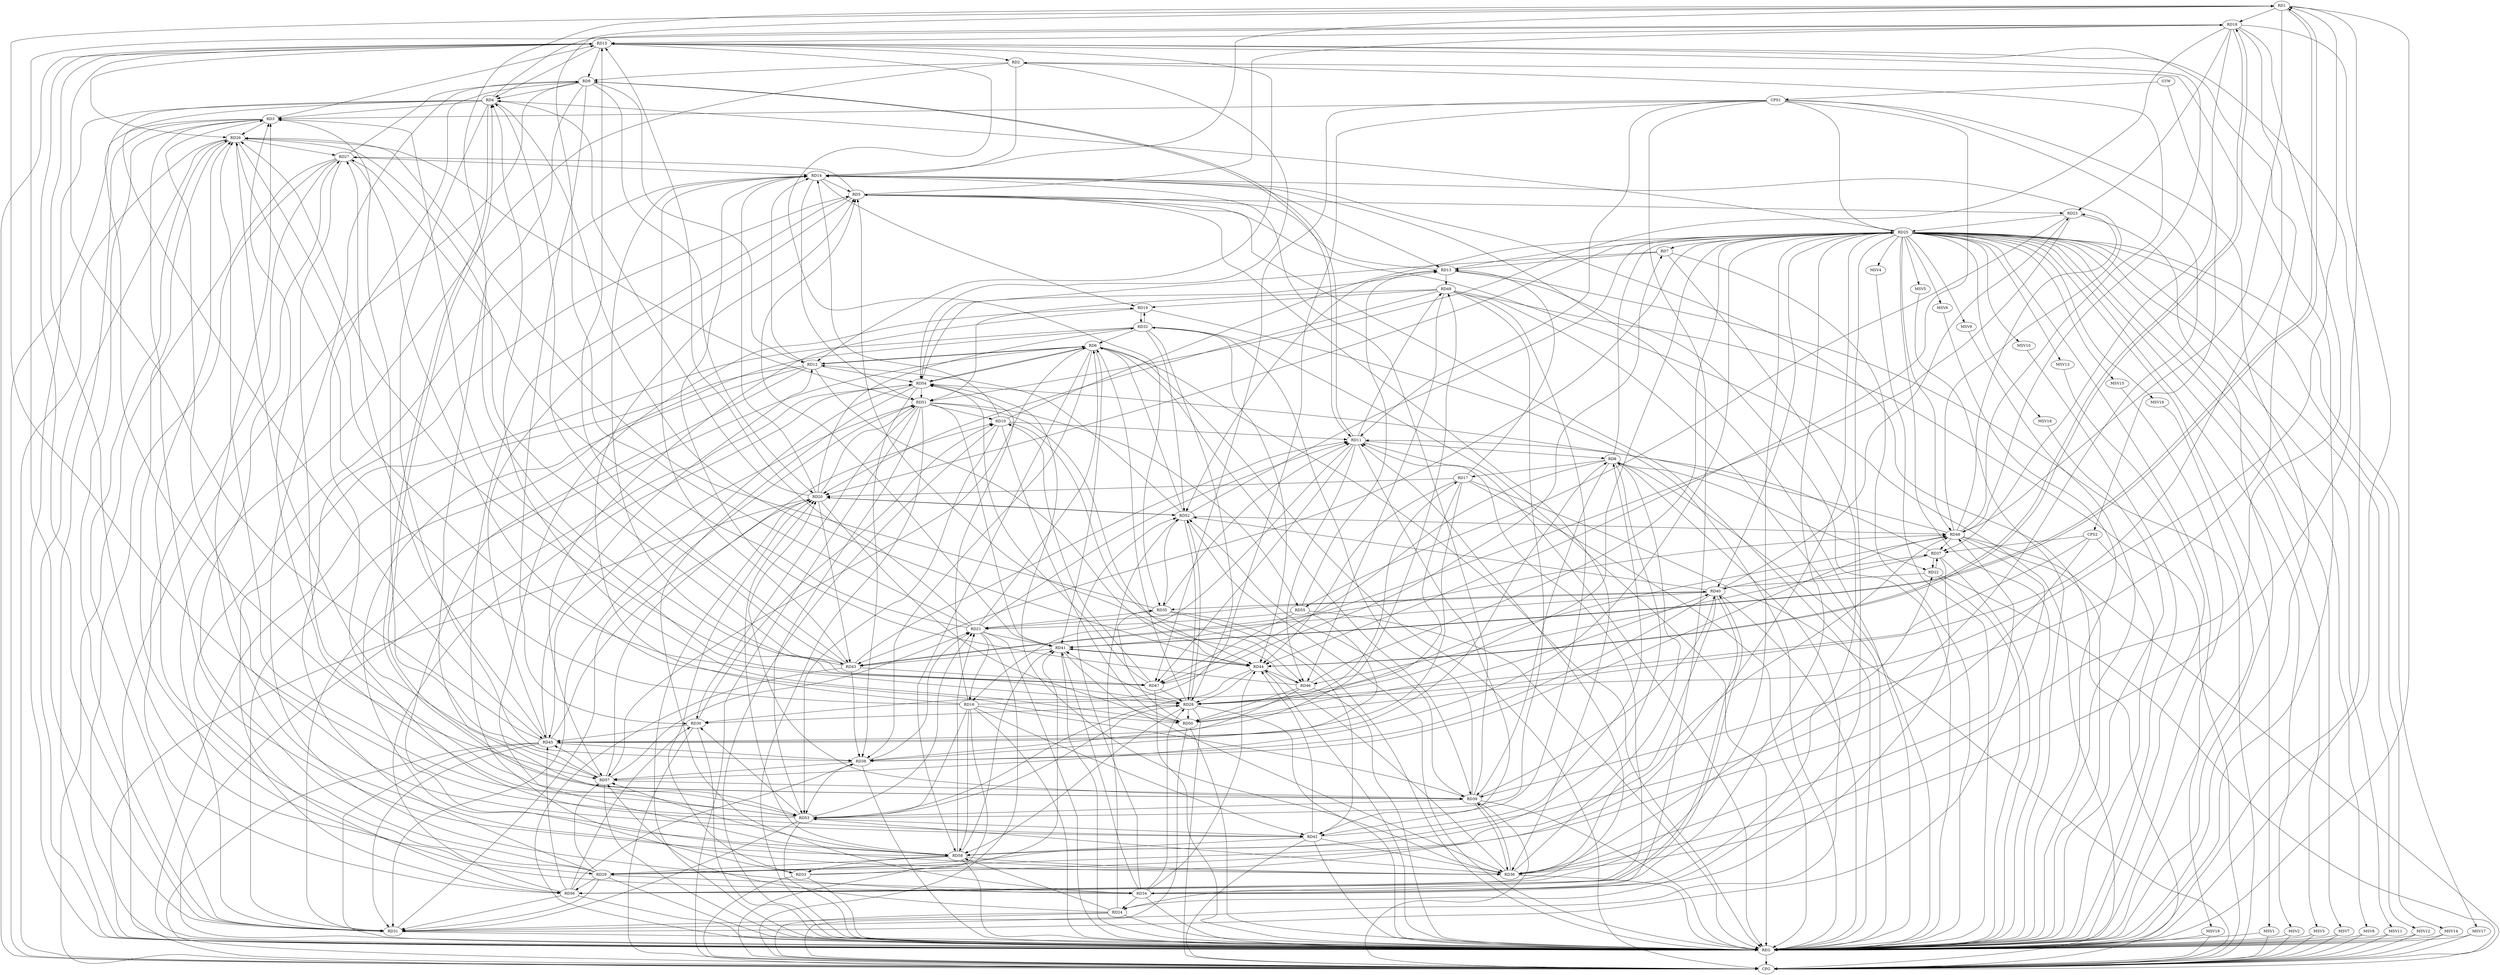 strict digraph G {
  RD1 [ label="RD1" ];
  RD2 [ label="RD2" ];
  RD3 [ label="RD3" ];
  RD4 [ label="RD4" ];
  RD5 [ label="RD5" ];
  RD6 [ label="RD6" ];
  RD7 [ label="RD7" ];
  RD8 [ label="RD8" ];
  RD9 [ label="RD9" ];
  RD10 [ label="RD10" ];
  RD11 [ label="RD11" ];
  RD12 [ label="RD12" ];
  RD13 [ label="RD13" ];
  RD14 [ label="RD14" ];
  RD15 [ label="RD15" ];
  RD16 [ label="RD16" ];
  RD17 [ label="RD17" ];
  RD18 [ label="RD18" ];
  RD19 [ label="RD19" ];
  RD20 [ label="RD20" ];
  RD21 [ label="RD21" ];
  RD22 [ label="RD22" ];
  RD23 [ label="RD23" ];
  RD24 [ label="RD24" ];
  RD25 [ label="RD25" ];
  RD26 [ label="RD26" ];
  RD27 [ label="RD27" ];
  RD28 [ label="RD28" ];
  RD29 [ label="RD29" ];
  RD30 [ label="RD30" ];
  RD31 [ label="RD31" ];
  RD32 [ label="RD32" ];
  RD33 [ label="RD33" ];
  RD34 [ label="RD34" ];
  RD35 [ label="RD35" ];
  RD36 [ label="RD36" ];
  RD37 [ label="RD37" ];
  RD38 [ label="RD38" ];
  RD39 [ label="RD39" ];
  RD40 [ label="RD40" ];
  RD41 [ label="RD41" ];
  RD42 [ label="RD42" ];
  RD43 [ label="RD43" ];
  RD44 [ label="RD44" ];
  RD45 [ label="RD45" ];
  RD46 [ label="RD46" ];
  RD47 [ label="RD47" ];
  RD48 [ label="RD48" ];
  RD49 [ label="RD49" ];
  RD50 [ label="RD50" ];
  RD51 [ label="RD51" ];
  RD52 [ label="RD52" ];
  RD53 [ label="RD53" ];
  RD54 [ label="RD54" ];
  RD55 [ label="RD55" ];
  RD56 [ label="RD56" ];
  RD57 [ label="RD57" ];
  RD58 [ label="RD58" ];
  CPS1 [ label="CPS1" ];
  CPS2 [ label="CPS2" ];
  GTW [ label="GTW" ];
  REG [ label="REG" ];
  CFG [ label="CFG" ];
  MSV1 [ label="MSV1" ];
  MSV2 [ label="MSV2" ];
  MSV3 [ label="MSV3" ];
  MSV4 [ label="MSV4" ];
  MSV5 [ label="MSV5" ];
  MSV6 [ label="MSV6" ];
  MSV7 [ label="MSV7" ];
  MSV8 [ label="MSV8" ];
  MSV9 [ label="MSV9" ];
  MSV10 [ label="MSV10" ];
  MSV11 [ label="MSV11" ];
  MSV12 [ label="MSV12" ];
  MSV13 [ label="MSV13" ];
  MSV14 [ label="MSV14" ];
  MSV15 [ label="MSV15" ];
  MSV16 [ label="MSV16" ];
  MSV17 [ label="MSV17" ];
  MSV18 [ label="MSV18" ];
  MSV19 [ label="MSV19" ];
  RD14 -> RD1;
  RD1 -> RD18;
  RD21 -> RD1;
  RD1 -> RD36;
  RD1 -> RD41;
  RD41 -> RD1;
  RD43 -> RD1;
  RD1 -> RD48;
  RD50 -> RD1;
  RD53 -> RD1;
  RD2 -> RD9;
  RD2 -> RD14;
  RD15 -> RD2;
  RD2 -> RD31;
  RD48 -> RD2;
  RD2 -> RD54;
  RD4 -> RD3;
  RD3 -> RD15;
  RD3 -> RD26;
  RD3 -> RD28;
  RD3 -> RD31;
  RD36 -> RD3;
  RD42 -> RD3;
  RD53 -> RD3;
  RD57 -> RD3;
  RD3 -> RD58;
  RD9 -> RD4;
  RD15 -> RD4;
  RD4 -> RD18;
  RD20 -> RD4;
  RD25 -> RD4;
  RD4 -> RD38;
  RD4 -> RD39;
  RD39 -> RD4;
  RD43 -> RD4;
  RD4 -> RD44;
  RD4 -> RD45;
  RD50 -> RD4;
  RD4 -> RD57;
  RD13 -> RD5;
  RD14 -> RD5;
  RD16 -> RD5;
  RD5 -> RD18;
  RD5 -> RD23;
  RD5 -> RD27;
  RD29 -> RD5;
  RD5 -> RD36;
  RD41 -> RD5;
  RD5 -> RD45;
  RD46 -> RD5;
  RD5 -> RD58;
  RD6 -> RD12;
  RD12 -> RD6;
  RD21 -> RD6;
  RD28 -> RD6;
  RD6 -> RD31;
  RD32 -> RD6;
  RD6 -> RD38;
  RD6 -> RD39;
  RD6 -> RD41;
  RD52 -> RD6;
  RD6 -> RD54;
  RD54 -> RD6;
  RD6 -> RD57;
  RD6 -> RD58;
  RD7 -> RD13;
  RD25 -> RD7;
  RD7 -> RD34;
  RD47 -> RD7;
  RD7 -> RD54;
  RD11 -> RD8;
  RD8 -> RD17;
  RD8 -> RD22;
  RD8 -> RD25;
  RD8 -> RD29;
  RD8 -> RD31;
  RD36 -> RD8;
  RD8 -> RD39;
  RD42 -> RD8;
  RD45 -> RD8;
  RD8 -> RD47;
  RD9 -> RD11;
  RD11 -> RD9;
  RD9 -> RD12;
  RD15 -> RD9;
  RD9 -> RD20;
  RD27 -> RD9;
  RD9 -> RD30;
  RD9 -> RD34;
  RD9 -> RD42;
  RD9 -> RD53;
  RD10 -> RD11;
  RD10 -> RD14;
  RD10 -> RD25;
  RD30 -> RD10;
  RD10 -> RD46;
  RD47 -> RD10;
  RD10 -> RD50;
  RD51 -> RD10;
  RD10 -> RD53;
  RD57 -> RD10;
  RD11 -> RD16;
  RD21 -> RD11;
  RD34 -> RD11;
  RD35 -> RD11;
  RD11 -> RD42;
  RD43 -> RD11;
  RD11 -> RD46;
  RD11 -> RD47;
  RD48 -> RD11;
  RD11 -> RD49;
  RD56 -> RD11;
  RD12 -> RD14;
  RD15 -> RD12;
  RD12 -> RD33;
  RD12 -> RD36;
  RD12 -> RD44;
  RD45 -> RD12;
  RD52 -> RD12;
  RD12 -> RD54;
  RD14 -> RD13;
  RD17 -> RD13;
  RD13 -> RD25;
  RD13 -> RD49;
  RD13 -> RD52;
  RD54 -> RD13;
  RD55 -> RD13;
  RD14 -> RD19;
  RD20 -> RD14;
  RD27 -> RD14;
  RD39 -> RD14;
  RD14 -> RD43;
  RD46 -> RD14;
  RD14 -> RD47;
  RD48 -> RD14;
  RD14 -> RD51;
  RD14 -> RD56;
  RD18 -> RD15;
  RD21 -> RD15;
  RD15 -> RD26;
  RD15 -> RD29;
  RD31 -> RD15;
  RD15 -> RD35;
  RD15 -> RD39;
  RD43 -> RD15;
  RD45 -> RD15;
  RD48 -> RD15;
  RD21 -> RD16;
  RD16 -> RD26;
  RD16 -> RD39;
  RD16 -> RD42;
  RD16 -> RD48;
  RD16 -> RD53;
  RD16 -> RD54;
  RD16 -> RD58;
  RD17 -> RD20;
  RD28 -> RD17;
  RD17 -> RD44;
  RD17 -> RD45;
  RD17 -> RD50;
  RD18 -> RD23;
  RD18 -> RD28;
  RD18 -> RD31;
  RD18 -> RD36;
  RD18 -> RD37;
  RD18 -> RD44;
  RD44 -> RD18;
  RD18 -> RD51;
  RD19 -> RD32;
  RD32 -> RD19;
  RD49 -> RD19;
  RD19 -> RD57;
  RD58 -> RD19;
  RD25 -> RD20;
  RD20 -> RD32;
  RD33 -> RD20;
  RD39 -> RD20;
  RD20 -> RD43;
  RD45 -> RD20;
  RD49 -> RD20;
  RD20 -> RD50;
  RD20 -> RD51;
  RD20 -> RD52;
  RD52 -> RD20;
  RD58 -> RD20;
  RD21 -> RD27;
  RD35 -> RD21;
  RD38 -> RD21;
  RD21 -> RD40;
  RD21 -> RD41;
  RD53 -> RD21;
  RD55 -> RD21;
  RD57 -> RD21;
  RD58 -> RD21;
  RD36 -> RD22;
  RD22 -> RD37;
  RD37 -> RD22;
  RD22 -> RD40;
  RD23 -> RD25;
  RD40 -> RD23;
  RD23 -> RD41;
  RD48 -> RD23;
  RD23 -> RD55;
  RD25 -> RD24;
  RD24 -> RD31;
  RD34 -> RD24;
  RD24 -> RD52;
  RD24 -> RD57;
  RD24 -> RD58;
  RD25 -> RD28;
  RD33 -> RD25;
  RD34 -> RD25;
  RD25 -> RD40;
  RD25 -> RD43;
  RD46 -> RD25;
  RD25 -> RD48;
  RD52 -> RD25;
  RD25 -> RD56;
  RD25 -> RD57;
  RD26 -> RD27;
  RD26 -> RD28;
  RD29 -> RD26;
  RD31 -> RD26;
  RD26 -> RD34;
  RD35 -> RD26;
  RD26 -> RD43;
  RD47 -> RD26;
  RD51 -> RD26;
  RD53 -> RD26;
  RD26 -> RD57;
  RD29 -> RD27;
  RD45 -> RD27;
  RD27 -> RD50;
  RD27 -> RD53;
  RD27 -> RD56;
  RD28 -> RD30;
  RD32 -> RD28;
  RD34 -> RD28;
  RD28 -> RD41;
  RD44 -> RD28;
  RD47 -> RD28;
  RD28 -> RD50;
  RD28 -> RD52;
  RD52 -> RD28;
  RD53 -> RD28;
  RD28 -> RD58;
  RD29 -> RD31;
  RD29 -> RD34;
  RD29 -> RD48;
  RD29 -> RD56;
  RD29 -> RD57;
  RD58 -> RD29;
  RD30 -> RD45;
  RD51 -> RD30;
  RD53 -> RD30;
  RD56 -> RD30;
  RD32 -> RD31;
  RD45 -> RD31;
  RD48 -> RD31;
  RD31 -> RD51;
  RD53 -> RD31;
  RD54 -> RD31;
  RD56 -> RD31;
  RD39 -> RD32;
  RD32 -> RD44;
  RD32 -> RD52;
  RD32 -> RD56;
  RD33 -> RD41;
  RD58 -> RD33;
  RD37 -> RD34;
  RD34 -> RD41;
  RD34 -> RD44;
  RD34 -> RD52;
  RD54 -> RD34;
  RD40 -> RD35;
  RD35 -> RD42;
  RD50 -> RD35;
  RD52 -> RD35;
  RD36 -> RD39;
  RD39 -> RD36;
  RD40 -> RD36;
  RD41 -> RD36;
  RD42 -> RD36;
  RD36 -> RD44;
  RD36 -> RD48;
  RD36 -> RD53;
  RD54 -> RD36;
  RD58 -> RD36;
  RD40 -> RD37;
  RD37 -> RD46;
  RD48 -> RD37;
  RD37 -> RD54;
  RD40 -> RD38;
  RD43 -> RD38;
  RD45 -> RD38;
  RD46 -> RD38;
  RD38 -> RD48;
  RD38 -> RD53;
  RD54 -> RD38;
  RD55 -> RD38;
  RD56 -> RD38;
  RD38 -> RD57;
  RD39 -> RD40;
  RD39 -> RD52;
  RD39 -> RD53;
  RD57 -> RD39;
  RD40 -> RD43;
  RD50 -> RD40;
  RD40 -> RD52;
  RD40 -> RD56;
  RD56 -> RD40;
  RD41 -> RD43;
  RD41 -> RD44;
  RD44 -> RD41;
  RD51 -> RD41;
  RD58 -> RD41;
  RD42 -> RD44;
  RD49 -> RD42;
  RD53 -> RD42;
  RD42 -> RD58;
  RD43 -> RD47;
  RD43 -> RD48;
  RD44 -> RD46;
  RD51 -> RD44;
  RD44 -> RD53;
  RD45 -> RD49;
  RD51 -> RD45;
  RD56 -> RD45;
  RD57 -> RD45;
  RD49 -> RD46;
  RD46 -> RD50;
  RD47 -> RD54;
  RD55 -> RD47;
  RD52 -> RD48;
  RD49 -> RD51;
  RD49 -> RD53;
  RD51 -> RD53;
  RD54 -> RD51;
  RD51 -> RD55;
  RD56 -> RD54;
  RD58 -> RD57;
  CPS1 -> RD47;
  CPS1 -> RD25;
  CPS1 -> RD3;
  CPS1 -> RD11;
  CPS1 -> RD44;
  CPS1 -> RD24;
  CPS1 -> RD30;
  CPS1 -> RD58;
  CPS2 -> RD29;
  CPS2 -> RD37;
  CPS2 -> RD28;
  GTW -> CPS1;
  GTW -> CPS2;
  RD1 -> REG;
  RD2 -> REG;
  RD3 -> REG;
  RD4 -> REG;
  RD5 -> REG;
  RD6 -> REG;
  RD7 -> REG;
  RD8 -> REG;
  RD9 -> REG;
  RD10 -> REG;
  RD11 -> REG;
  RD12 -> REG;
  RD13 -> REG;
  RD14 -> REG;
  RD15 -> REG;
  RD16 -> REG;
  RD17 -> REG;
  RD18 -> REG;
  RD19 -> REG;
  RD20 -> REG;
  RD21 -> REG;
  RD22 -> REG;
  RD23 -> REG;
  RD24 -> REG;
  RD25 -> REG;
  RD26 -> REG;
  RD27 -> REG;
  RD28 -> REG;
  RD29 -> REG;
  RD30 -> REG;
  RD31 -> REG;
  RD32 -> REG;
  RD33 -> REG;
  RD34 -> REG;
  RD35 -> REG;
  RD36 -> REG;
  RD37 -> REG;
  RD38 -> REG;
  RD39 -> REG;
  RD40 -> REG;
  RD41 -> REG;
  RD42 -> REG;
  RD43 -> REG;
  RD44 -> REG;
  RD45 -> REG;
  RD46 -> REG;
  RD47 -> REG;
  RD48 -> REG;
  RD49 -> REG;
  RD50 -> REG;
  RD51 -> REG;
  RD52 -> REG;
  RD53 -> REG;
  RD54 -> REG;
  RD55 -> REG;
  RD56 -> REG;
  RD57 -> REG;
  RD58 -> REG;
  CPS1 -> REG;
  CPS2 -> REG;
  RD13 -> CFG;
  RD15 -> CFG;
  RD42 -> CFG;
  RD51 -> CFG;
  RD20 -> CFG;
  RD22 -> CFG;
  RD21 -> CFG;
  RD5 -> CFG;
  RD17 -> CFG;
  RD33 -> CFG;
  RD24 -> CFG;
  RD28 -> CFG;
  RD50 -> CFG;
  RD16 -> CFG;
  RD48 -> CFG;
  RD49 -> CFG;
  RD39 -> CFG;
  RD45 -> CFG;
  RD3 -> CFG;
  RD26 -> CFG;
  RD30 -> CFG;
  RD14 -> CFG;
  RD27 -> CFG;
  RD6 -> CFG;
  REG -> CFG;
  RD25 -> MSV1;
  RD25 -> MSV2;
  RD25 -> MSV3;
  MSV1 -> REG;
  MSV1 -> CFG;
  MSV2 -> REG;
  MSV2 -> CFG;
  MSV3 -> REG;
  MSV3 -> CFG;
  RD25 -> MSV4;
  MSV4 -> REG;
  RD25 -> MSV5;
  RD25 -> MSV6;
  RD25 -> MSV7;
  MSV5 -> REG;
  MSV6 -> REG;
  MSV7 -> REG;
  MSV7 -> CFG;
  RD25 -> MSV8;
  RD25 -> MSV9;
  RD25 -> MSV10;
  MSV8 -> REG;
  MSV8 -> CFG;
  MSV9 -> REG;
  MSV10 -> REG;
  RD25 -> MSV11;
  MSV11 -> REG;
  MSV11 -> CFG;
  RD25 -> MSV12;
  RD25 -> MSV13;
  RD25 -> MSV14;
  RD25 -> MSV15;
  RD25 -> MSV16;
  MSV12 -> REG;
  MSV12 -> CFG;
  MSV13 -> REG;
  MSV14 -> REG;
  MSV14 -> CFG;
  MSV15 -> REG;
  MSV16 -> REG;
  RD25 -> MSV17;
  RD25 -> MSV18;
  MSV17 -> REG;
  MSV17 -> CFG;
  MSV18 -> REG;
  RD25 -> MSV19;
  MSV19 -> REG;
  MSV19 -> CFG;
}
